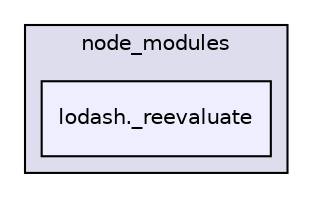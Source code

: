 digraph "gulp-src/node_modules/gulp-uglify/node_modules/gulp-util/node_modules/lodash._reevaluate" {
  compound=true
  node [ fontsize="10", fontname="Helvetica"];
  edge [ labelfontsize="10", labelfontname="Helvetica"];
  subgraph clusterdir_25c4b94ed3d7227b3fa05e89bd071b6c {
    graph [ bgcolor="#ddddee", pencolor="black", label="node_modules" fontname="Helvetica", fontsize="10", URL="dir_25c4b94ed3d7227b3fa05e89bd071b6c.html"]
  dir_1818bd844924d033573fd37939d1a5c4 [shape=box, label="lodash._reevaluate", style="filled", fillcolor="#eeeeff", pencolor="black", URL="dir_1818bd844924d033573fd37939d1a5c4.html"];
  }
}
